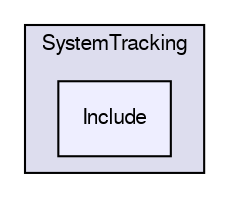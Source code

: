 digraph G {
  compound=true
  node [ fontsize="10", fontname="FreeSans"];
  edge [ labelfontsize="10", labelfontname="FreeSans"];
  subgraph clusterdir_b8a68a6a74b748999b181c20f3b8aac2 {
    graph [ bgcolor="#ddddee", pencolor="black", label="SystemTracking" fontname="FreeSans", fontsize="10", URL="dir_b8a68a6a74b748999b181c20f3b8aac2.html"]
  dir_9253e261b00247574a00c15fddfbb647 [shape=box, label="Include", style="filled", fillcolor="#eeeeff", pencolor="black", URL="dir_9253e261b00247574a00c15fddfbb647.html"];
  }
}
